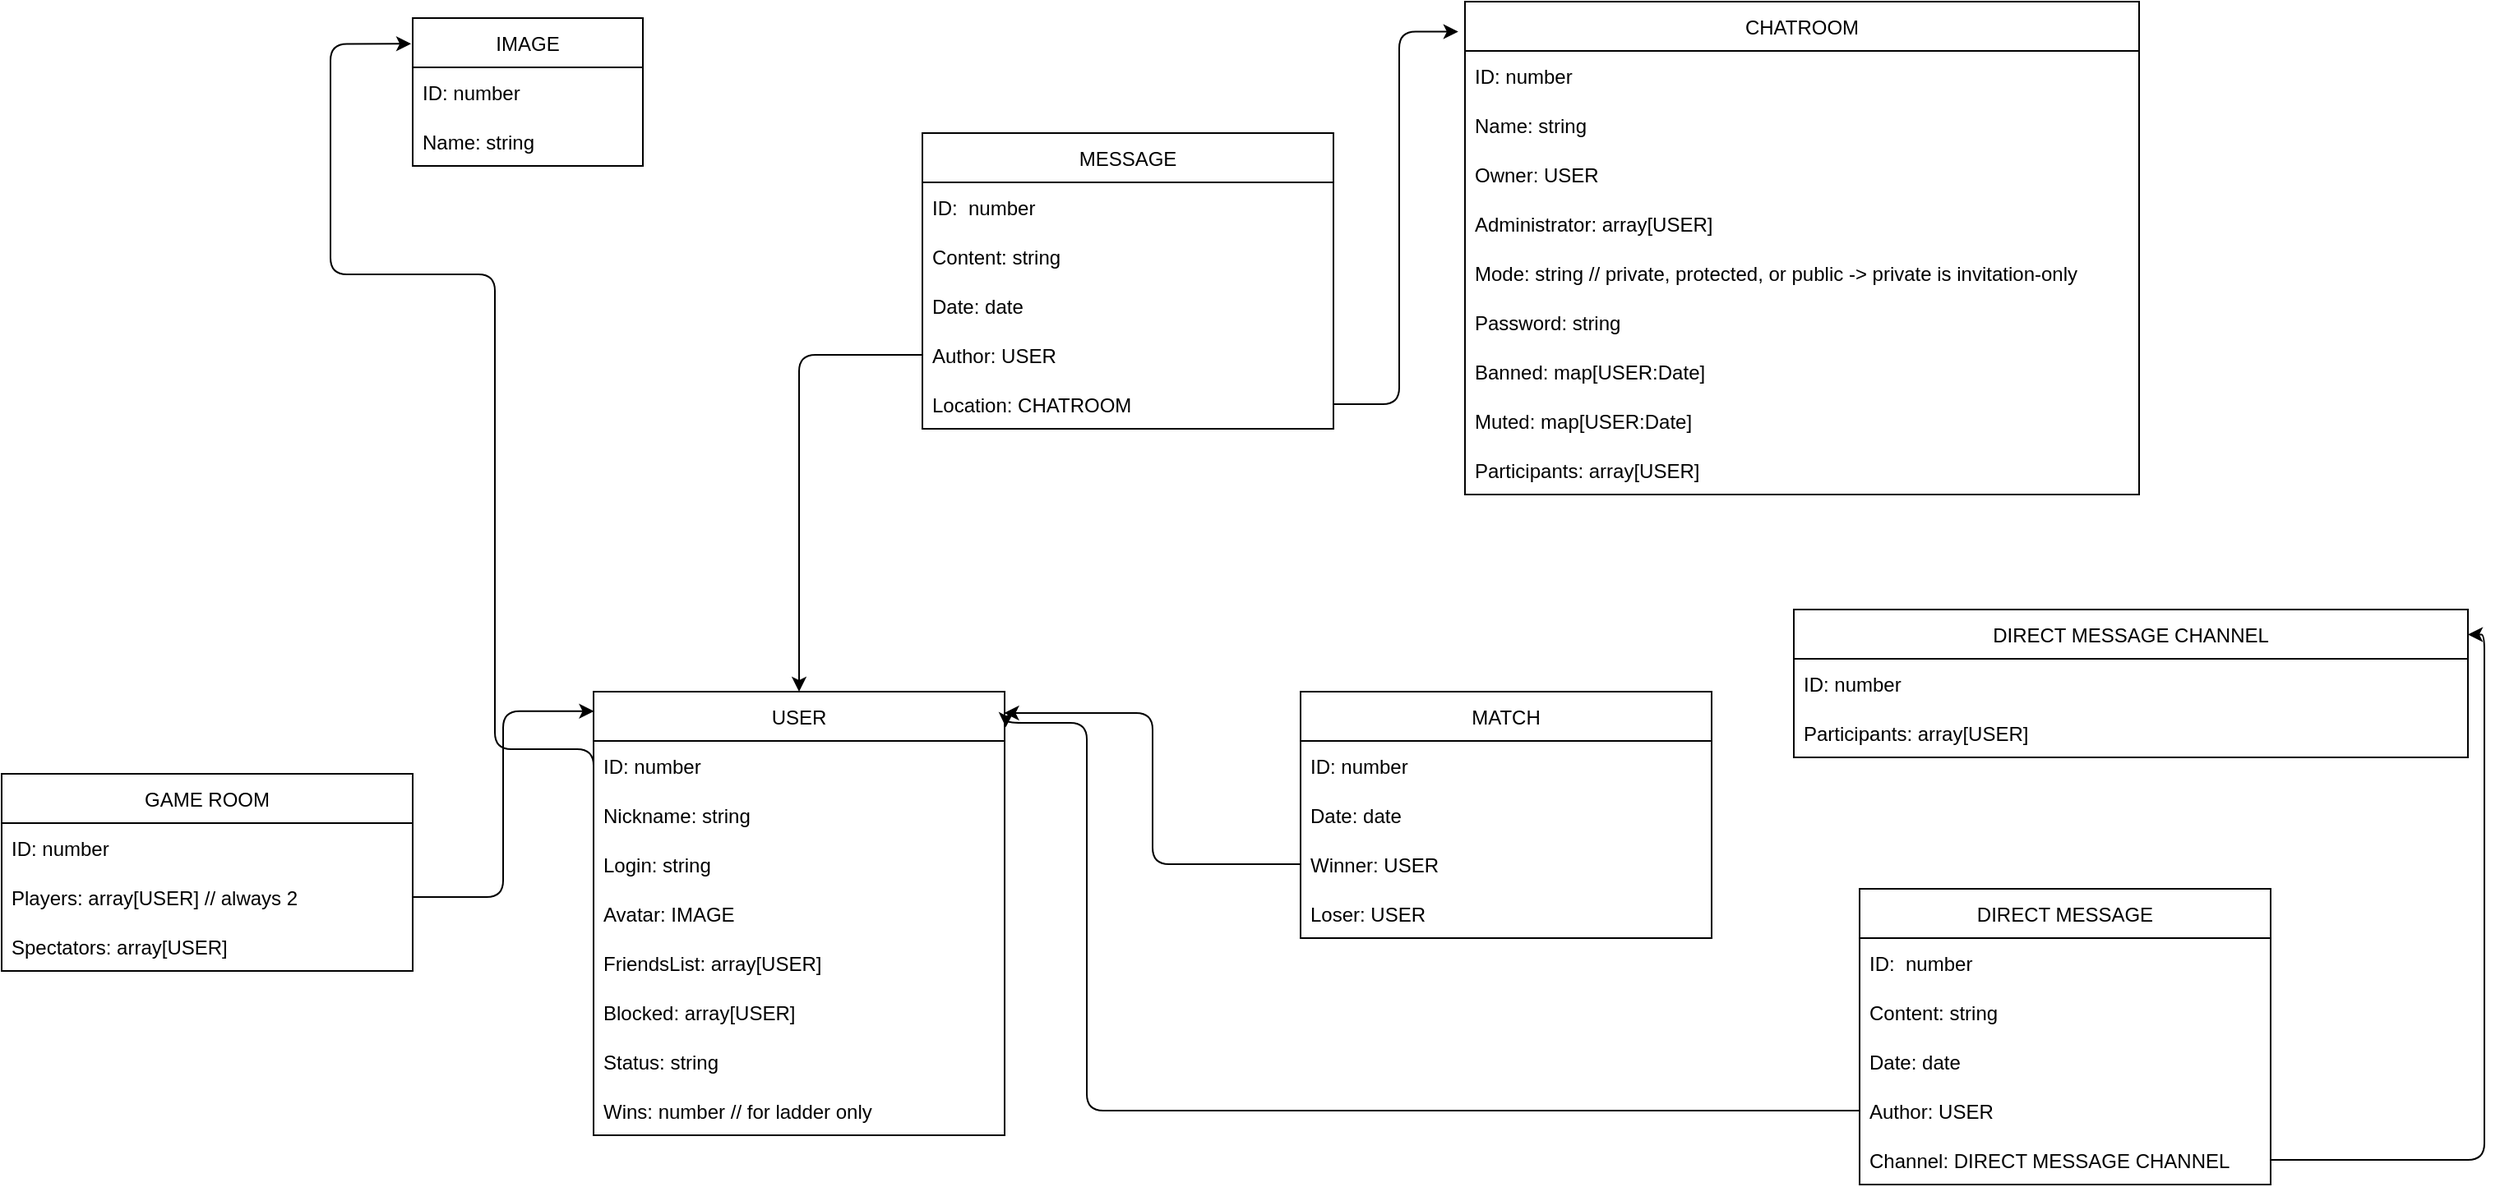 <mxfile>
    <diagram id="gf0ErlG2x5OW51Hi-LXX" name="Page-1">
        <mxGraphModel dx="817" dy="499" grid="1" gridSize="10" guides="1" tooltips="1" connect="1" arrows="1" fold="1" page="1" pageScale="1" pageWidth="2500" pageHeight="1100" math="0" shadow="0">
            <root>
                <mxCell id="0"/>
                <mxCell id="1" parent="0"/>
                <mxCell id="2" value="USER" style="swimlane;fontStyle=0;childLayout=stackLayout;horizontal=1;startSize=30;horizontalStack=0;resizeParent=1;resizeParentMax=0;resizeLast=0;collapsible=1;marginBottom=0;" vertex="1" parent="1">
                    <mxGeometry x="970" y="520" width="250" height="270" as="geometry"/>
                </mxCell>
                <mxCell id="3" value="ID: number" style="text;strokeColor=none;fillColor=none;align=left;verticalAlign=middle;spacingLeft=4;spacingRight=4;overflow=hidden;points=[[0,0.5],[1,0.5]];portConstraint=eastwest;rotatable=0;" vertex="1" parent="2">
                    <mxGeometry y="30" width="250" height="30" as="geometry"/>
                </mxCell>
                <mxCell id="54" value="Nickname: string" style="text;strokeColor=none;fillColor=none;align=left;verticalAlign=middle;spacingLeft=4;spacingRight=4;overflow=hidden;points=[[0,0.5],[1,0.5]];portConstraint=eastwest;rotatable=0;" vertex="1" parent="2">
                    <mxGeometry y="60" width="250" height="30" as="geometry"/>
                </mxCell>
                <mxCell id="4" value="Login: string" style="text;strokeColor=none;fillColor=none;align=left;verticalAlign=middle;spacingLeft=4;spacingRight=4;overflow=hidden;points=[[0,0.5],[1,0.5]];portConstraint=eastwest;rotatable=0;" vertex="1" parent="2">
                    <mxGeometry y="90" width="250" height="30" as="geometry"/>
                </mxCell>
                <mxCell id="11" value="Avatar: IMAGE" style="text;strokeColor=none;fillColor=none;align=left;verticalAlign=middle;spacingLeft=4;spacingRight=4;overflow=hidden;points=[[0,0.5],[1,0.5]];portConstraint=eastwest;rotatable=0;" vertex="1" parent="2">
                    <mxGeometry y="120" width="250" height="30" as="geometry"/>
                </mxCell>
                <mxCell id="13" value="FriendsList: array[USER]" style="text;strokeColor=none;fillColor=none;align=left;verticalAlign=middle;spacingLeft=4;spacingRight=4;overflow=hidden;points=[[0,0.5],[1,0.5]];portConstraint=eastwest;rotatable=0;" vertex="1" parent="2">
                    <mxGeometry y="150" width="250" height="30" as="geometry"/>
                </mxCell>
                <mxCell id="90" value="Blocked: array[USER]" style="text;strokeColor=none;fillColor=none;align=left;verticalAlign=middle;spacingLeft=4;spacingRight=4;overflow=hidden;points=[[0,0.5],[1,0.5]];portConstraint=eastwest;rotatable=0;" vertex="1" parent="2">
                    <mxGeometry y="180" width="250" height="30" as="geometry"/>
                </mxCell>
                <mxCell id="12" value="Status: string" style="text;strokeColor=none;fillColor=none;align=left;verticalAlign=middle;spacingLeft=4;spacingRight=4;overflow=hidden;points=[[0,0.5],[1,0.5]];portConstraint=eastwest;rotatable=0;" vertex="1" parent="2">
                    <mxGeometry y="210" width="250" height="30" as="geometry"/>
                </mxCell>
                <mxCell id="5" value="Wins: number // for ladder only" style="text;strokeColor=none;fillColor=none;align=left;verticalAlign=middle;spacingLeft=4;spacingRight=4;overflow=hidden;points=[[0,0.5],[1,0.5]];portConstraint=eastwest;rotatable=0;" vertex="1" parent="2">
                    <mxGeometry y="240" width="250" height="30" as="geometry"/>
                </mxCell>
                <mxCell id="6" value="IMAGE" style="swimlane;fontStyle=0;childLayout=stackLayout;horizontal=1;startSize=30;horizontalStack=0;resizeParent=1;resizeParentMax=0;resizeLast=0;collapsible=1;marginBottom=0;" vertex="1" parent="1">
                    <mxGeometry x="860" y="110" width="140" height="90" as="geometry"/>
                </mxCell>
                <mxCell id="7" value="ID: number" style="text;strokeColor=none;fillColor=none;align=left;verticalAlign=middle;spacingLeft=4;spacingRight=4;overflow=hidden;points=[[0,0.5],[1,0.5]];portConstraint=eastwest;rotatable=0;" vertex="1" parent="6">
                    <mxGeometry y="30" width="140" height="30" as="geometry"/>
                </mxCell>
                <mxCell id="8" value="Name: string" style="text;strokeColor=none;fillColor=none;align=left;verticalAlign=middle;spacingLeft=4;spacingRight=4;overflow=hidden;points=[[0,0.5],[1,0.5]];portConstraint=eastwest;rotatable=0;" vertex="1" parent="6">
                    <mxGeometry y="60" width="140" height="30" as="geometry"/>
                </mxCell>
                <mxCell id="14" style="edgeStyle=orthogonalEdgeStyle;html=1;entryX=-0.007;entryY=0.174;entryDx=0;entryDy=0;exitX=0;exitY=0.5;exitDx=0;exitDy=0;entryPerimeter=0;" edge="1" parent="1" source="11" target="6">
                    <mxGeometry relative="1" as="geometry">
                        <Array as="points">
                            <mxPoint x="970" y="555"/>
                            <mxPoint x="910" y="555"/>
                            <mxPoint x="910" y="266"/>
                            <mxPoint x="810" y="266"/>
                            <mxPoint x="810" y="126"/>
                        </Array>
                    </mxGeometry>
                </mxCell>
                <mxCell id="35" value="MATCH" style="swimlane;fontStyle=0;childLayout=stackLayout;horizontal=1;startSize=30;horizontalStack=0;resizeParent=1;resizeParentMax=0;resizeLast=0;collapsible=1;marginBottom=0;" vertex="1" parent="1">
                    <mxGeometry x="1400" y="520" width="250" height="150" as="geometry"/>
                </mxCell>
                <mxCell id="55" value="ID: number" style="text;strokeColor=none;fillColor=none;align=left;verticalAlign=middle;spacingLeft=4;spacingRight=4;overflow=hidden;points=[[0,0.5],[1,0.5]];portConstraint=eastwest;rotatable=0;" vertex="1" parent="35">
                    <mxGeometry y="30" width="250" height="30" as="geometry"/>
                </mxCell>
                <mxCell id="36" value="Date: date" style="text;strokeColor=none;fillColor=none;align=left;verticalAlign=middle;spacingLeft=4;spacingRight=4;overflow=hidden;points=[[0,0.5],[1,0.5]];portConstraint=eastwest;rotatable=0;" vertex="1" parent="35">
                    <mxGeometry y="60" width="250" height="30" as="geometry"/>
                </mxCell>
                <mxCell id="37" value="Winner: USER" style="text;strokeColor=none;fillColor=none;align=left;verticalAlign=middle;spacingLeft=4;spacingRight=4;overflow=hidden;points=[[0,0.5],[1,0.5]];portConstraint=eastwest;rotatable=0;" vertex="1" parent="35">
                    <mxGeometry y="90" width="250" height="30" as="geometry"/>
                </mxCell>
                <mxCell id="38" value="Loser: USER" style="text;strokeColor=none;fillColor=none;align=left;verticalAlign=middle;spacingLeft=4;spacingRight=4;overflow=hidden;points=[[0,0.5],[1,0.5]];portConstraint=eastwest;rotatable=0;" vertex="1" parent="35">
                    <mxGeometry y="120" width="250" height="30" as="geometry"/>
                </mxCell>
                <mxCell id="39" style="edgeStyle=orthogonalEdgeStyle;html=1;entryX=0.999;entryY=0.048;entryDx=0;entryDy=0;entryPerimeter=0;" edge="1" parent="1" source="37" target="2">
                    <mxGeometry relative="1" as="geometry"/>
                </mxCell>
                <mxCell id="40" value="CHATROOM" style="swimlane;fontStyle=0;childLayout=stackLayout;horizontal=1;startSize=30;horizontalStack=0;resizeParent=1;resizeParentMax=0;resizeLast=0;collapsible=1;marginBottom=0;" vertex="1" parent="1">
                    <mxGeometry x="1500" y="100" width="410" height="300" as="geometry"/>
                </mxCell>
                <mxCell id="51" value="ID: number" style="text;strokeColor=none;fillColor=none;align=left;verticalAlign=middle;spacingLeft=4;spacingRight=4;overflow=hidden;points=[[0,0.5],[1,0.5]];portConstraint=eastwest;rotatable=0;" vertex="1" parent="40">
                    <mxGeometry y="30" width="410" height="30" as="geometry"/>
                </mxCell>
                <mxCell id="41" value="Name: string" style="text;strokeColor=none;fillColor=none;align=left;verticalAlign=middle;spacingLeft=4;spacingRight=4;overflow=hidden;points=[[0,0.5],[1,0.5]];portConstraint=eastwest;rotatable=0;" vertex="1" parent="40">
                    <mxGeometry y="60" width="410" height="30" as="geometry"/>
                </mxCell>
                <mxCell id="50" value="Owner: USER" style="text;strokeColor=none;fillColor=none;align=left;verticalAlign=middle;spacingLeft=4;spacingRight=4;overflow=hidden;points=[[0,0.5],[1,0.5]];portConstraint=eastwest;rotatable=0;" vertex="1" parent="40">
                    <mxGeometry y="90" width="410" height="30" as="geometry"/>
                </mxCell>
                <mxCell id="53" value="Administrator: array[USER]" style="text;strokeColor=none;fillColor=none;align=left;verticalAlign=middle;spacingLeft=4;spacingRight=4;overflow=hidden;points=[[0,0.5],[1,0.5]];portConstraint=eastwest;rotatable=0;" vertex="1" parent="40">
                    <mxGeometry y="120" width="410" height="30" as="geometry"/>
                </mxCell>
                <mxCell id="42" value="Mode: string // private, protected, or public -&gt; private is invitation-only" style="text;strokeColor=none;fillColor=none;align=left;verticalAlign=middle;spacingLeft=4;spacingRight=4;overflow=hidden;points=[[0,0.5],[1,0.5]];portConstraint=eastwest;rotatable=0;" vertex="1" parent="40">
                    <mxGeometry y="150" width="410" height="30" as="geometry"/>
                </mxCell>
                <mxCell id="58" value="Password: string" style="text;strokeColor=none;fillColor=none;align=left;verticalAlign=middle;spacingLeft=4;spacingRight=4;overflow=hidden;points=[[0,0.5],[1,0.5]];portConstraint=eastwest;rotatable=0;" vertex="1" parent="40">
                    <mxGeometry y="180" width="410" height="30" as="geometry"/>
                </mxCell>
                <mxCell id="67" value="Banned: map[USER:Date]" style="text;strokeColor=none;fillColor=none;align=left;verticalAlign=middle;spacingLeft=4;spacingRight=4;overflow=hidden;points=[[0,0.5],[1,0.5]];portConstraint=eastwest;rotatable=0;" vertex="1" parent="40">
                    <mxGeometry y="210" width="410" height="30" as="geometry"/>
                </mxCell>
                <mxCell id="52" value="Muted: map[USER:Date]" style="text;strokeColor=none;fillColor=none;align=left;verticalAlign=middle;spacingLeft=4;spacingRight=4;overflow=hidden;points=[[0,0.5],[1,0.5]];portConstraint=eastwest;rotatable=0;" vertex="1" parent="40">
                    <mxGeometry y="240" width="410" height="30" as="geometry"/>
                </mxCell>
                <mxCell id="68" value="Participants: array[USER]" style="text;strokeColor=none;fillColor=none;align=left;verticalAlign=middle;spacingLeft=4;spacingRight=4;overflow=hidden;points=[[0,0.5],[1,0.5]];portConstraint=eastwest;rotatable=0;" vertex="1" parent="40">
                    <mxGeometry y="270" width="410" height="30" as="geometry"/>
                </mxCell>
                <mxCell id="44" value="MESSAGE" style="swimlane;fontStyle=0;childLayout=stackLayout;horizontal=1;startSize=30;horizontalStack=0;resizeParent=1;resizeParentMax=0;resizeLast=0;collapsible=1;marginBottom=0;" vertex="1" parent="1">
                    <mxGeometry x="1170" y="180" width="250" height="180" as="geometry"/>
                </mxCell>
                <mxCell id="45" value="ID:  number" style="text;strokeColor=none;fillColor=none;align=left;verticalAlign=middle;spacingLeft=4;spacingRight=4;overflow=hidden;points=[[0,0.5],[1,0.5]];portConstraint=eastwest;rotatable=0;" vertex="1" parent="44">
                    <mxGeometry y="30" width="250" height="30" as="geometry"/>
                </mxCell>
                <mxCell id="56" value="Content: string" style="text;strokeColor=none;fillColor=none;align=left;verticalAlign=middle;spacingLeft=4;spacingRight=4;overflow=hidden;points=[[0,0.5],[1,0.5]];portConstraint=eastwest;rotatable=0;" vertex="1" parent="44">
                    <mxGeometry y="60" width="250" height="30" as="geometry"/>
                </mxCell>
                <mxCell id="46" value="Date: date" style="text;strokeColor=none;fillColor=none;align=left;verticalAlign=middle;spacingLeft=4;spacingRight=4;overflow=hidden;points=[[0,0.5],[1,0.5]];portConstraint=eastwest;rotatable=0;" vertex="1" parent="44">
                    <mxGeometry y="90" width="250" height="30" as="geometry"/>
                </mxCell>
                <mxCell id="49" value="Author: USER" style="text;strokeColor=none;fillColor=none;align=left;verticalAlign=middle;spacingLeft=4;spacingRight=4;overflow=hidden;points=[[0,0.5],[1,0.5]];portConstraint=eastwest;rotatable=0;" vertex="1" parent="44">
                    <mxGeometry y="120" width="250" height="30" as="geometry"/>
                </mxCell>
                <mxCell id="47" value="Location: CHATROOM" style="text;strokeColor=none;fillColor=none;align=left;verticalAlign=middle;spacingLeft=4;spacingRight=4;overflow=hidden;points=[[0,0.5],[1,0.5]];portConstraint=eastwest;rotatable=0;" vertex="1" parent="44">
                    <mxGeometry y="150" width="250" height="30" as="geometry"/>
                </mxCell>
                <mxCell id="57" style="edgeStyle=orthogonalEdgeStyle;html=1;entryX=0.5;entryY=0;entryDx=0;entryDy=0;" edge="1" parent="1" source="49" target="2">
                    <mxGeometry relative="1" as="geometry"/>
                </mxCell>
                <mxCell id="70" value="DIRECT MESSAGE CHANNEL" style="swimlane;fontStyle=0;childLayout=stackLayout;horizontal=1;startSize=30;horizontalStack=0;resizeParent=1;resizeParentMax=0;resizeLast=0;collapsible=1;marginBottom=0;" vertex="1" parent="1">
                    <mxGeometry x="1700" y="470" width="410" height="90" as="geometry"/>
                </mxCell>
                <mxCell id="80" value="ID: number" style="text;strokeColor=none;fillColor=none;align=left;verticalAlign=middle;spacingLeft=4;spacingRight=4;overflow=hidden;points=[[0,0.5],[1,0.5]];portConstraint=eastwest;rotatable=0;" vertex="1" parent="70">
                    <mxGeometry y="30" width="410" height="30" as="geometry"/>
                </mxCell>
                <mxCell id="78" value="Participants: array[USER]" style="text;strokeColor=none;fillColor=none;align=left;verticalAlign=middle;spacingLeft=4;spacingRight=4;overflow=hidden;points=[[0,0.5],[1,0.5]];portConstraint=eastwest;rotatable=0;" vertex="1" parent="70">
                    <mxGeometry y="60" width="410" height="30" as="geometry"/>
                </mxCell>
                <mxCell id="81" value="DIRECT MESSAGE" style="swimlane;fontStyle=0;childLayout=stackLayout;horizontal=1;startSize=30;horizontalStack=0;resizeParent=1;resizeParentMax=0;resizeLast=0;collapsible=1;marginBottom=0;" vertex="1" parent="1">
                    <mxGeometry x="1740" y="640" width="250" height="180" as="geometry"/>
                </mxCell>
                <mxCell id="82" value="ID:  number" style="text;strokeColor=none;fillColor=none;align=left;verticalAlign=middle;spacingLeft=4;spacingRight=4;overflow=hidden;points=[[0,0.5],[1,0.5]];portConstraint=eastwest;rotatable=0;" vertex="1" parent="81">
                    <mxGeometry y="30" width="250" height="30" as="geometry"/>
                </mxCell>
                <mxCell id="83" value="Content: string" style="text;strokeColor=none;fillColor=none;align=left;verticalAlign=middle;spacingLeft=4;spacingRight=4;overflow=hidden;points=[[0,0.5],[1,0.5]];portConstraint=eastwest;rotatable=0;" vertex="1" parent="81">
                    <mxGeometry y="60" width="250" height="30" as="geometry"/>
                </mxCell>
                <mxCell id="84" value="Date: date" style="text;strokeColor=none;fillColor=none;align=left;verticalAlign=middle;spacingLeft=4;spacingRight=4;overflow=hidden;points=[[0,0.5],[1,0.5]];portConstraint=eastwest;rotatable=0;" vertex="1" parent="81">
                    <mxGeometry y="90" width="250" height="30" as="geometry"/>
                </mxCell>
                <mxCell id="85" value="Author: USER" style="text;strokeColor=none;fillColor=none;align=left;verticalAlign=middle;spacingLeft=4;spacingRight=4;overflow=hidden;points=[[0,0.5],[1,0.5]];portConstraint=eastwest;rotatable=0;" vertex="1" parent="81">
                    <mxGeometry y="120" width="250" height="30" as="geometry"/>
                </mxCell>
                <mxCell id="86" value="Channel: DIRECT MESSAGE CHANNEL" style="text;strokeColor=none;fillColor=none;align=left;verticalAlign=middle;spacingLeft=4;spacingRight=4;overflow=hidden;points=[[0,0.5],[1,0.5]];portConstraint=eastwest;rotatable=0;" vertex="1" parent="81">
                    <mxGeometry y="150" width="250" height="30" as="geometry"/>
                </mxCell>
                <mxCell id="87" style="edgeStyle=orthogonalEdgeStyle;html=1;entryX=1;entryY=0.169;entryDx=0;entryDy=0;entryPerimeter=0;" edge="1" parent="1" source="86" target="70">
                    <mxGeometry relative="1" as="geometry"/>
                </mxCell>
                <mxCell id="88" style="edgeStyle=orthogonalEdgeStyle;html=1;entryX=1.003;entryY=0.08;entryDx=0;entryDy=0;entryPerimeter=0;" edge="1" parent="1" source="85" target="2">
                    <mxGeometry relative="1" as="geometry">
                        <Array as="points">
                            <mxPoint x="1270" y="775"/>
                            <mxPoint x="1270" y="539"/>
                        </Array>
                    </mxGeometry>
                </mxCell>
                <mxCell id="89" style="edgeStyle=orthogonalEdgeStyle;html=1;entryX=-0.01;entryY=0.061;entryDx=0;entryDy=0;entryPerimeter=0;" edge="1" parent="1" source="47" target="40">
                    <mxGeometry relative="1" as="geometry"/>
                </mxCell>
                <mxCell id="91" value="GAME ROOM" style="swimlane;fontStyle=0;childLayout=stackLayout;horizontal=1;startSize=30;horizontalStack=0;resizeParent=1;resizeParentMax=0;resizeLast=0;collapsible=1;marginBottom=0;" vertex="1" parent="1">
                    <mxGeometry x="610" y="570" width="250" height="120" as="geometry"/>
                </mxCell>
                <mxCell id="92" value="ID: number" style="text;strokeColor=none;fillColor=none;align=left;verticalAlign=middle;spacingLeft=4;spacingRight=4;overflow=hidden;points=[[0,0.5],[1,0.5]];portConstraint=eastwest;rotatable=0;" vertex="1" parent="91">
                    <mxGeometry y="30" width="250" height="30" as="geometry"/>
                </mxCell>
                <mxCell id="100" value="Players: array[USER] // always 2" style="text;strokeColor=none;fillColor=none;align=left;verticalAlign=middle;spacingLeft=4;spacingRight=4;overflow=hidden;points=[[0,0.5],[1,0.5]];portConstraint=eastwest;rotatable=0;" vertex="1" parent="91">
                    <mxGeometry y="60" width="250" height="30" as="geometry"/>
                </mxCell>
                <mxCell id="107" value="Spectators: array[USER]" style="text;strokeColor=none;fillColor=none;align=left;verticalAlign=middle;spacingLeft=4;spacingRight=4;overflow=hidden;points=[[0,0.5],[1,0.5]];portConstraint=eastwest;rotatable=0;" vertex="1" parent="91">
                    <mxGeometry y="90" width="250" height="30" as="geometry"/>
                </mxCell>
                <mxCell id="108" style="edgeStyle=orthogonalEdgeStyle;html=1;entryX=0.001;entryY=0.044;entryDx=0;entryDy=0;entryPerimeter=0;" edge="1" parent="1" source="100" target="2">
                    <mxGeometry relative="1" as="geometry"/>
                </mxCell>
            </root>
        </mxGraphModel>
    </diagram>
</mxfile>